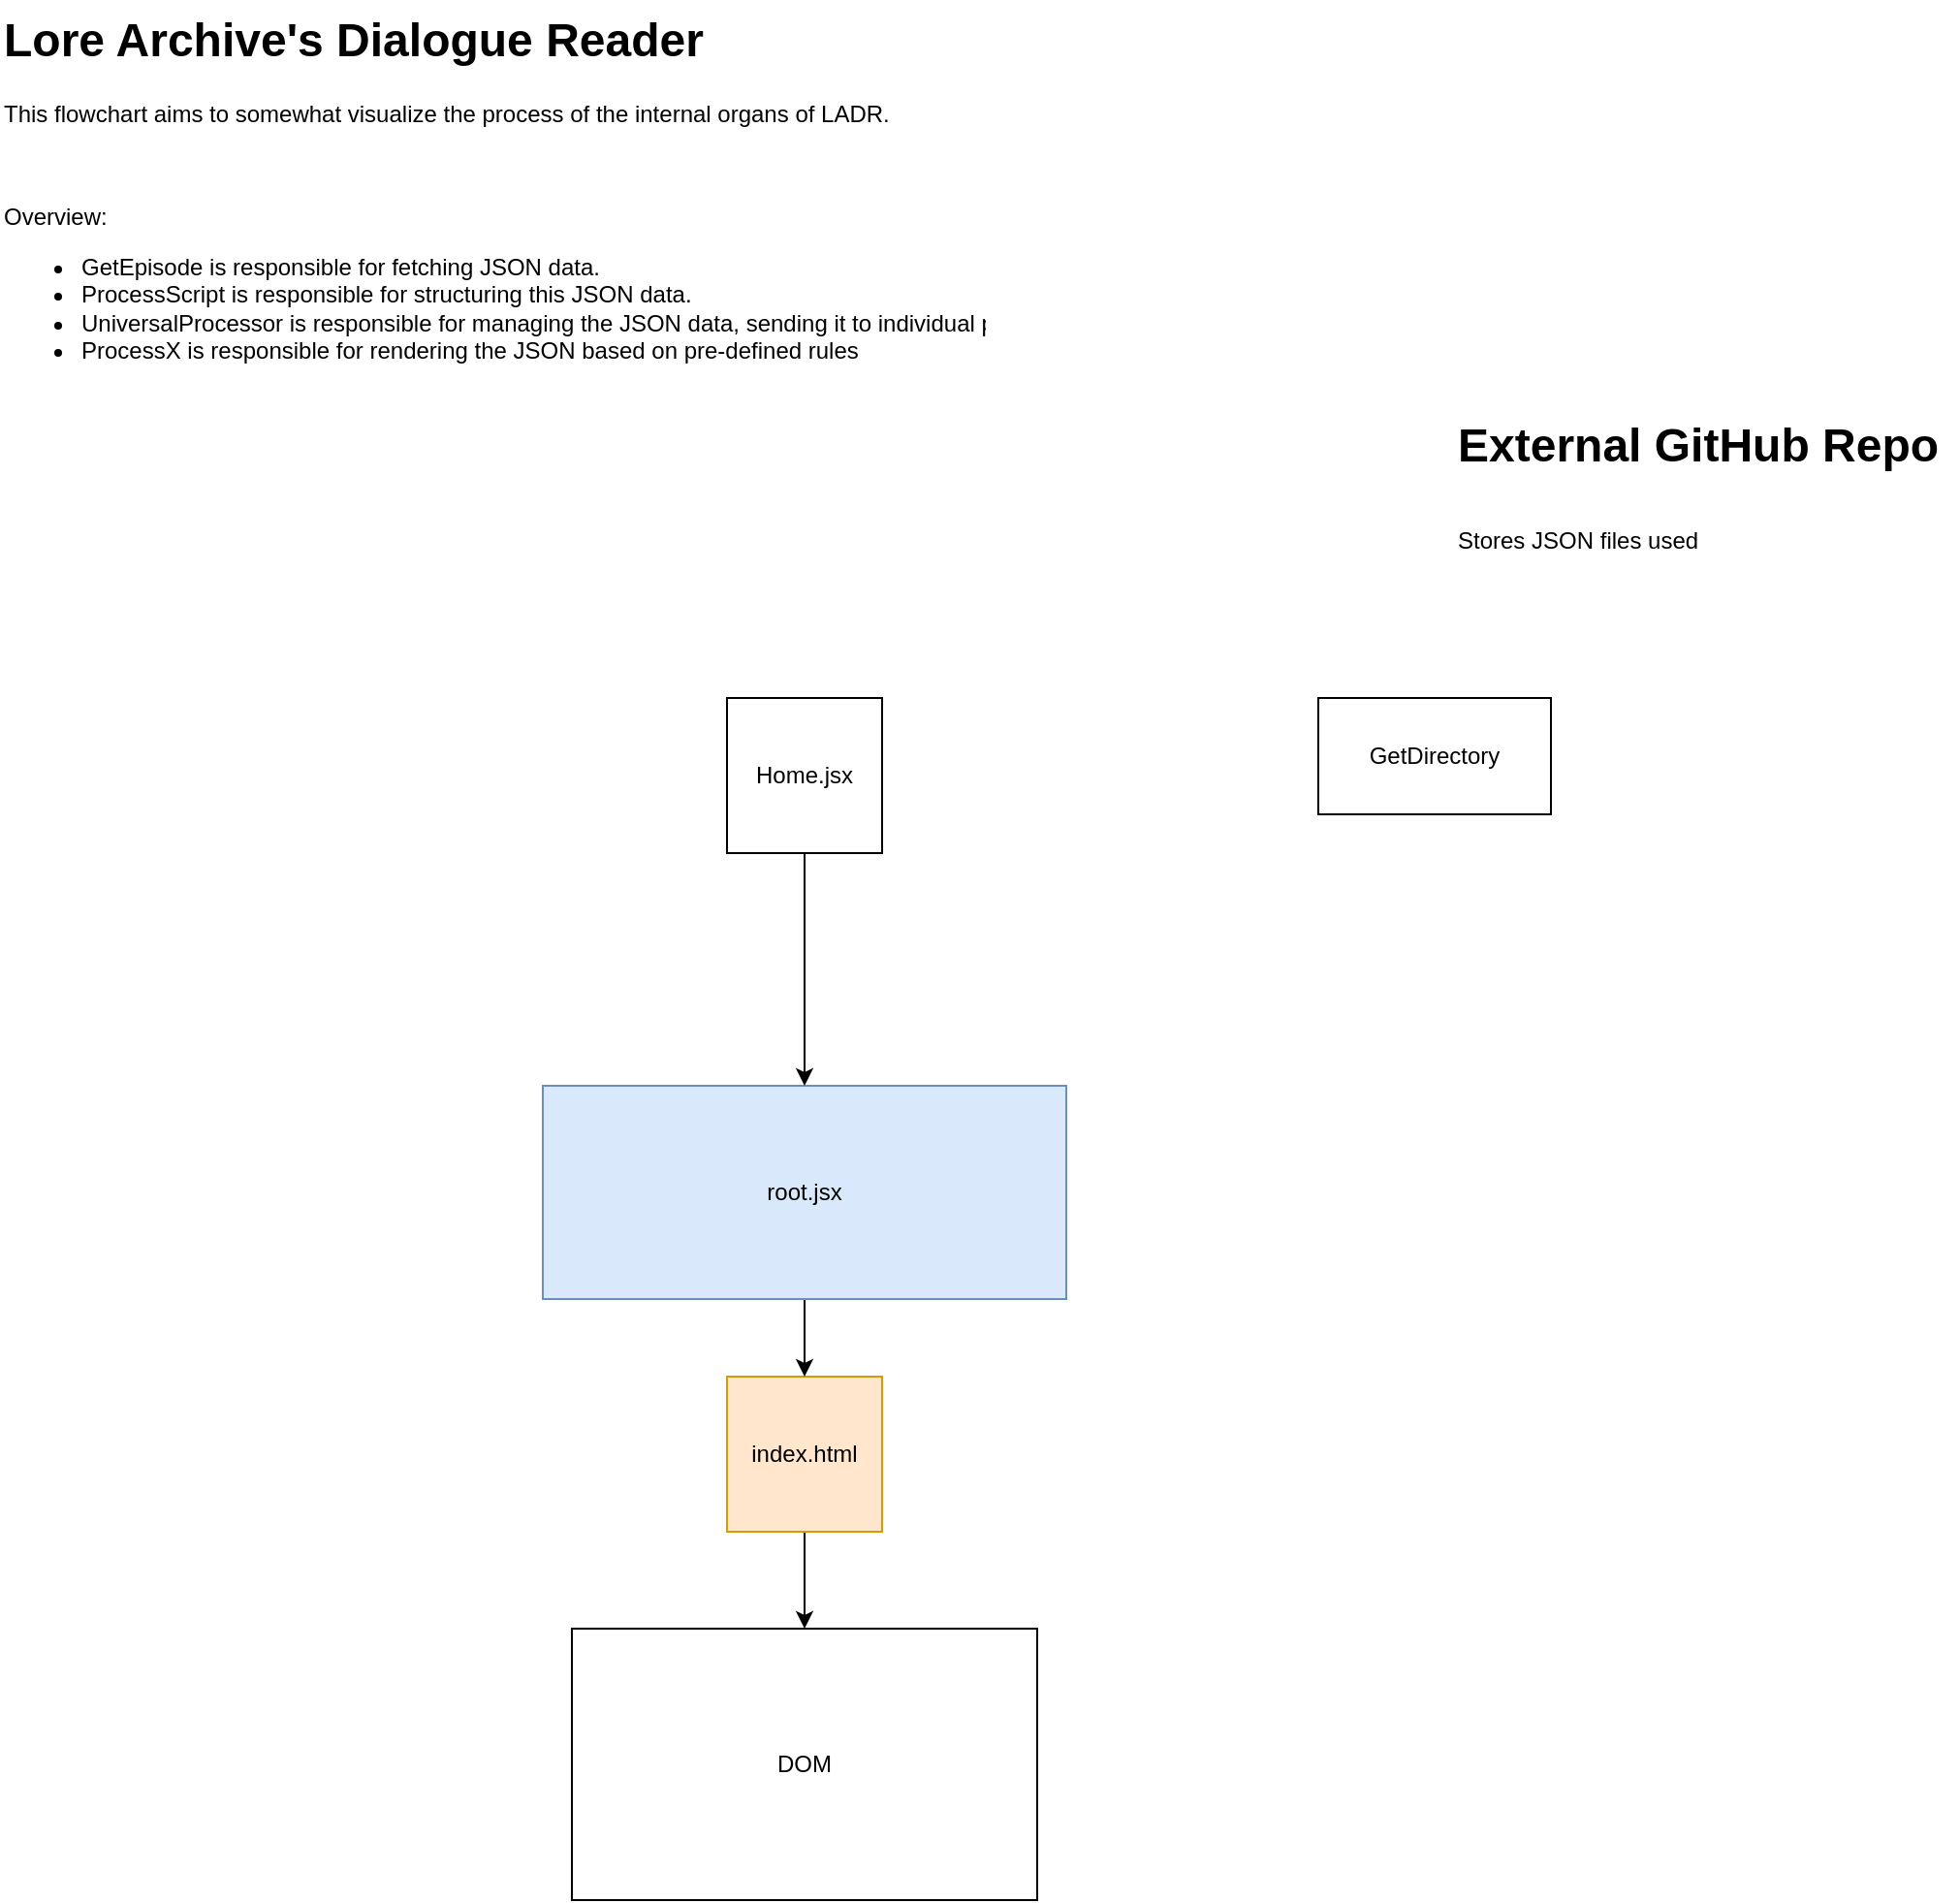 <mxfile version="26.0.9">
  <diagram name="Page-1" id="ByvnQck7oioNosqnXvya">
    <mxGraphModel dx="1158" dy="588" grid="1" gridSize="10" guides="1" tooltips="1" connect="1" arrows="1" fold="1" page="1" pageScale="1" pageWidth="1100" pageHeight="1700" math="0" shadow="0">
      <root>
        <mxCell id="0" />
        <mxCell id="1" parent="0" />
        <mxCell id="GoVv1eCyHADcIdVujOS8-1" value="&lt;h1 style=&quot;margin-top: 0px;&quot;&gt;Lore Archive&#39;s Dialogue Reader&lt;/h1&gt;&lt;p&gt;This flowchart aims to somewhat visualize the process of the internal organs of LADR.&lt;/p&gt;&lt;p&gt;&lt;br&gt;&lt;/p&gt;&lt;p&gt;Overview:&lt;/p&gt;&lt;p&gt;&lt;/p&gt;&lt;ul&gt;&lt;li&gt;GetEpisode is responsible for fetching JSON data.&lt;/li&gt;&lt;li&gt;ProcessScript is responsible for structuring this JSON data.&lt;/li&gt;&lt;li&gt;UniversalProcessor is responsible for managing the JSON data, sending it to individual processors&lt;/li&gt;&lt;li&gt;ProcessX is responsible for rendering the JSON based on pre-defined rules&lt;/li&gt;&lt;/ul&gt;&lt;p&gt;&lt;/p&gt;" style="text;html=1;whiteSpace=wrap;overflow=hidden;rounded=0;" parent="1" vertex="1">
          <mxGeometry x="10" y="10" width="590" height="220" as="geometry" />
        </mxCell>
        <mxCell id="h9_NCiJFx6fMO5zuVkHy-2" value="DOM" style="rounded=0;whiteSpace=wrap;html=1;" parent="1" vertex="1">
          <mxGeometry x="305" y="850" width="240" height="140" as="geometry" />
        </mxCell>
        <mxCell id="h9_NCiJFx6fMO5zuVkHy-4" style="edgeStyle=orthogonalEdgeStyle;rounded=0;orthogonalLoop=1;jettySize=auto;html=1;exitX=0.5;exitY=1;exitDx=0;exitDy=0;entryX=0.5;entryY=0;entryDx=0;entryDy=0;" parent="1" source="h9_NCiJFx6fMO5zuVkHy-3" target="h9_NCiJFx6fMO5zuVkHy-2" edge="1">
          <mxGeometry relative="1" as="geometry" />
        </mxCell>
        <mxCell id="h9_NCiJFx6fMO5zuVkHy-3" value="index.html" style="whiteSpace=wrap;html=1;aspect=fixed;fillColor=#ffe6cc;strokeColor=#d79b00;" parent="1" vertex="1">
          <mxGeometry x="385" y="720" width="80" height="80" as="geometry" />
        </mxCell>
        <mxCell id="h9_NCiJFx6fMO5zuVkHy-6" value="" style="edgeStyle=orthogonalEdgeStyle;rounded=0;orthogonalLoop=1;jettySize=auto;html=1;" parent="1" source="h9_NCiJFx6fMO5zuVkHy-5" target="h9_NCiJFx6fMO5zuVkHy-3" edge="1">
          <mxGeometry relative="1" as="geometry" />
        </mxCell>
        <mxCell id="h9_NCiJFx6fMO5zuVkHy-5" value="root.jsx" style="rounded=0;whiteSpace=wrap;html=1;fillColor=#dae8fc;strokeColor=#6c8ebf;" parent="1" vertex="1">
          <mxGeometry x="290" y="570" width="270" height="110" as="geometry" />
        </mxCell>
        <mxCell id="8rf2ql7Jv7VgkrqEvu-V-2" style="edgeStyle=orthogonalEdgeStyle;rounded=0;orthogonalLoop=1;jettySize=auto;html=1;entryX=0.5;entryY=0;entryDx=0;entryDy=0;" parent="1" source="8rf2ql7Jv7VgkrqEvu-V-1" target="h9_NCiJFx6fMO5zuVkHy-5" edge="1">
          <mxGeometry relative="1" as="geometry" />
        </mxCell>
        <mxCell id="8rf2ql7Jv7VgkrqEvu-V-1" value="Home.jsx" style="whiteSpace=wrap;html=1;aspect=fixed;" parent="1" vertex="1">
          <mxGeometry x="385" y="370" width="80" height="80" as="geometry" />
        </mxCell>
        <mxCell id="bAnb8yHkUVojiyQIfRwG-1" value="" style="shape=image;html=1;verticalAlign=top;verticalLabelPosition=bottom;labelBackgroundColor=#ffffff;imageAspect=0;aspect=fixed;image=https://cdn1.iconfinder.com/data/icons/picons-social/57/github_rounded-128.png" vertex="1" parent="1">
          <mxGeometry x="690" y="230" width="58" height="58" as="geometry" />
        </mxCell>
        <mxCell id="bAnb8yHkUVojiyQIfRwG-3" value="&lt;h1 style=&quot;margin-top: 0px;&quot;&gt;&lt;span style=&quot;background-color: transparent; color: light-dark(rgb(0, 0, 0), rgb(255, 255, 255));&quot;&gt;External GitHub Repo&lt;/span&gt;&lt;/h1&gt;&lt;h1 style=&quot;margin-top: 0px;&quot;&gt;&lt;span style=&quot;background-color: transparent; color: light-dark(rgb(0, 0, 0), rgb(255, 255, 255)); font-size: 12px; font-weight: normal;&quot;&gt;Stores JSON files used&lt;/span&gt;&lt;/h1&gt;" style="text;html=1;whiteSpace=wrap;overflow=hidden;rounded=0;" vertex="1" parent="1">
          <mxGeometry x="760" y="218.5" width="260" height="81" as="geometry" />
        </mxCell>
        <mxCell id="bAnb8yHkUVojiyQIfRwG-4" value="GetDirectory" style="rounded=0;whiteSpace=wrap;html=1;" vertex="1" parent="1">
          <mxGeometry x="690" y="370" width="120" height="60" as="geometry" />
        </mxCell>
      </root>
    </mxGraphModel>
  </diagram>
</mxfile>
